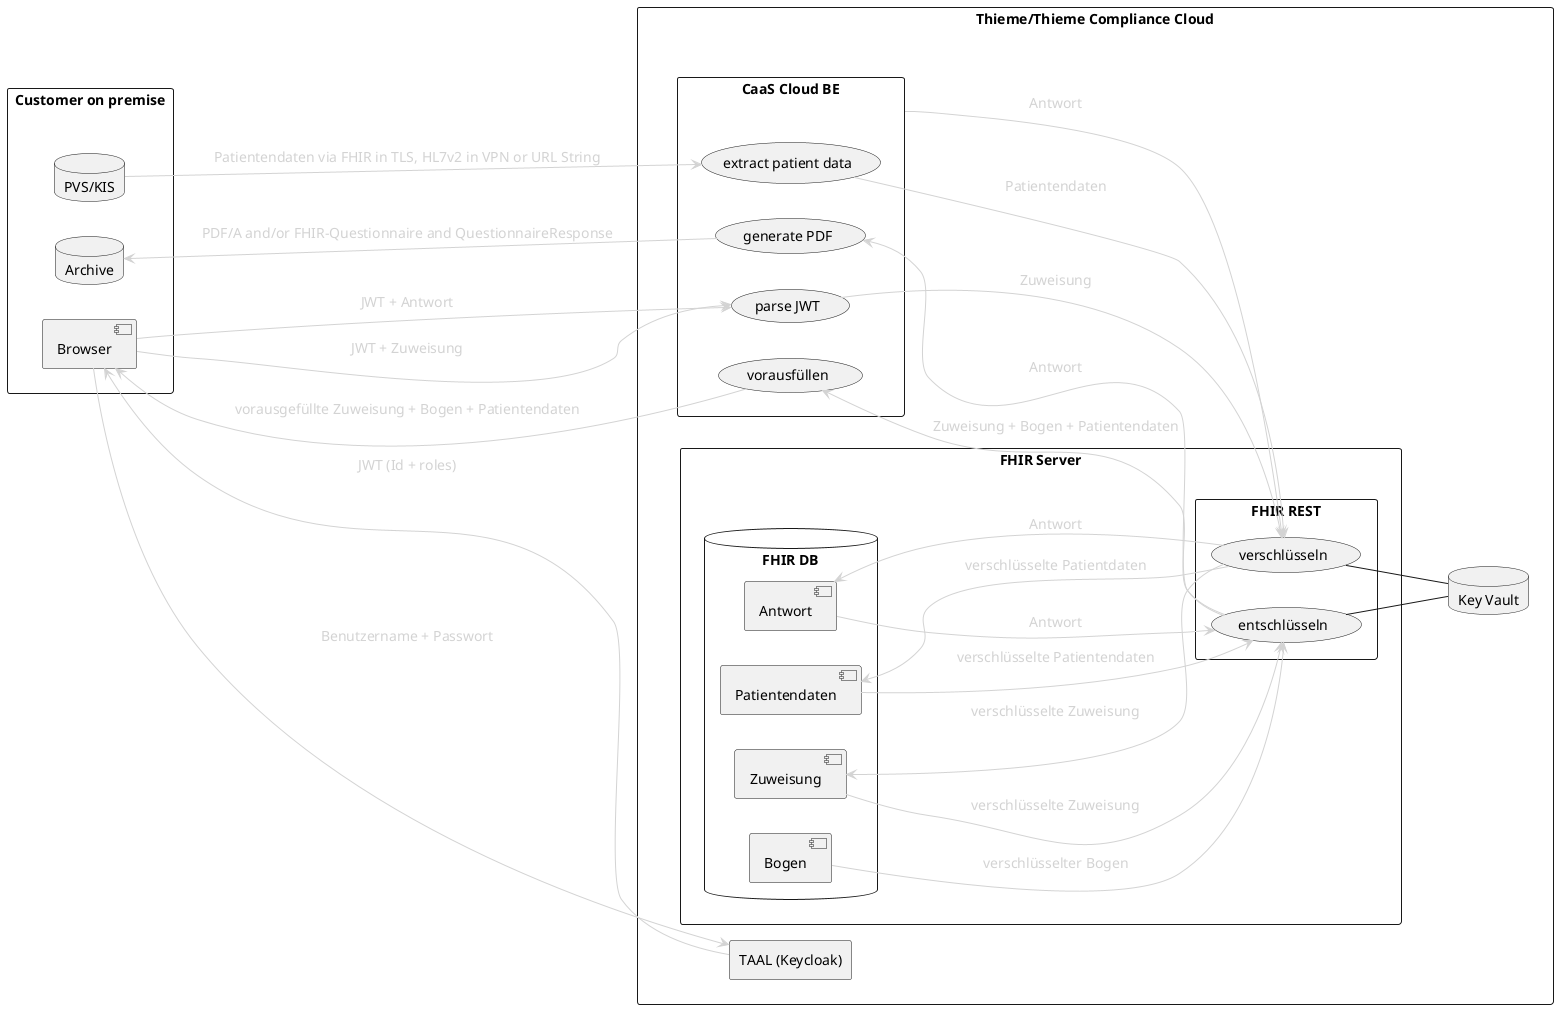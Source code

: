 @startuml
left to right direction

!$disabled_arrow = "#lightgray"
!$enabled_arrow = "thickness=2"

!$disabled = "<color:lightgray><size:14>"
!$enabled = "<size:14>"

' Define the nodes
rectangle "Customer on premise" {
  database Archive {

  }
  database [PVS/KIS] {

  }
  [Browser]
}

rectangle "Thieme/Thieme Compliance Cloud" {
    rectangle "CaaS Cloud BE" {
        usecase "extract patient data"
        usecase "parse JWT"
        usecase "vorausfüllen"
        usecase "generate PDF"
    }
    rectangle "TAAL (Keycloak)"
    database "Key Vault"
    rectangle "FHIR Server" {
        rectangle "FHIR REST" {
            usecase "verschlüsseln"
            usecase "entschlüsseln"
        }
        database "FHIR DB" {
            [Patientendaten]
            [Bogen]
            [Zuweisung]
            [Antwort]
        }
    }
}

[Thieme/Thieme Compliance Cloud] -right[hidden]-> [Customer on premise]
' Define relationships
' start
[PVS/KIS] -[$disabled_arrow]-> [extract patient data] : $disabled Patientendaten via FHIR in TLS, HL7v2 in VPN or URL String
[extract patient data] -[$disabled_arrow]-> [verschlüsseln]: $disabled Patientendaten
[verschlüsseln] -[$disabled_arrow]-> [Patientendaten]: $disabled verschlüsselte Patientdaten 
[Browser] -[$disabled_arrow]-> [TAAL (Keycloak)] : $disabled Benutzername + Passwort
[TAAL (Keycloak)] -[$disabled_arrow]-> [Browser] : $disabled JWT (Id + roles)
[Browser] -[$disabled_arrow]-> [parse JWT]: $disabled JWT + Zuweisung
[parse JWT] -[$disabled_arrow]-> [verschlüsseln]: $disabled Zuweisung
[verschlüsseln] -[$disabled_arrow]-> [Zuweisung]: $disabled verschlüsselte Zuweisung
[Zuweisung] -[$disabled_arrow]-> [entschlüsseln]: $disabled verschlüsselte Zuweisung
[Bogen] -[$disabled_arrow]-> [entschlüsseln]: $disabled verschlüsselter Bogen
[Patientendaten] -[$disabled_arrow]-> [entschlüsseln]: $disabled verschlüsselte Patientendaten
[entschlüsseln] -[$disabled_arrow]-> [vorausfüllen]: $disabled Zuweisung + Bogen + Patientendaten
[vorausfüllen] -[$disabled_arrow]-> [Browser]: $disabled vorausgefüllte Zuweisung + Bogen + Patientendaten
[Browser] -[$disabled_arrow]-> [parse JWT] : $disabled JWT + Antwort
[CaaS Cloud BE] -[$disabled_arrow]-> [verschlüsseln] : $disabled Antwort
[verschlüsseln] -[$disabled_arrow]-> [Antwort]: $disabled Antwort
[Antwort] -[$disabled_arrow]-> [entschlüsseln]: $disabled Antwort
[entschlüsseln] -[$disabled_arrow]-> [generate PDF]: $disabled Antwort
[generate PDF] -[$disabled_arrow]-> [Archive]: $disabled PDF/A and/or FHIR-Questionnaire and QuestionnaireResponse
' end
[verschlüsseln] -- [Key Vault]
[entschlüsseln] -- [Key Vault]



@enduml

